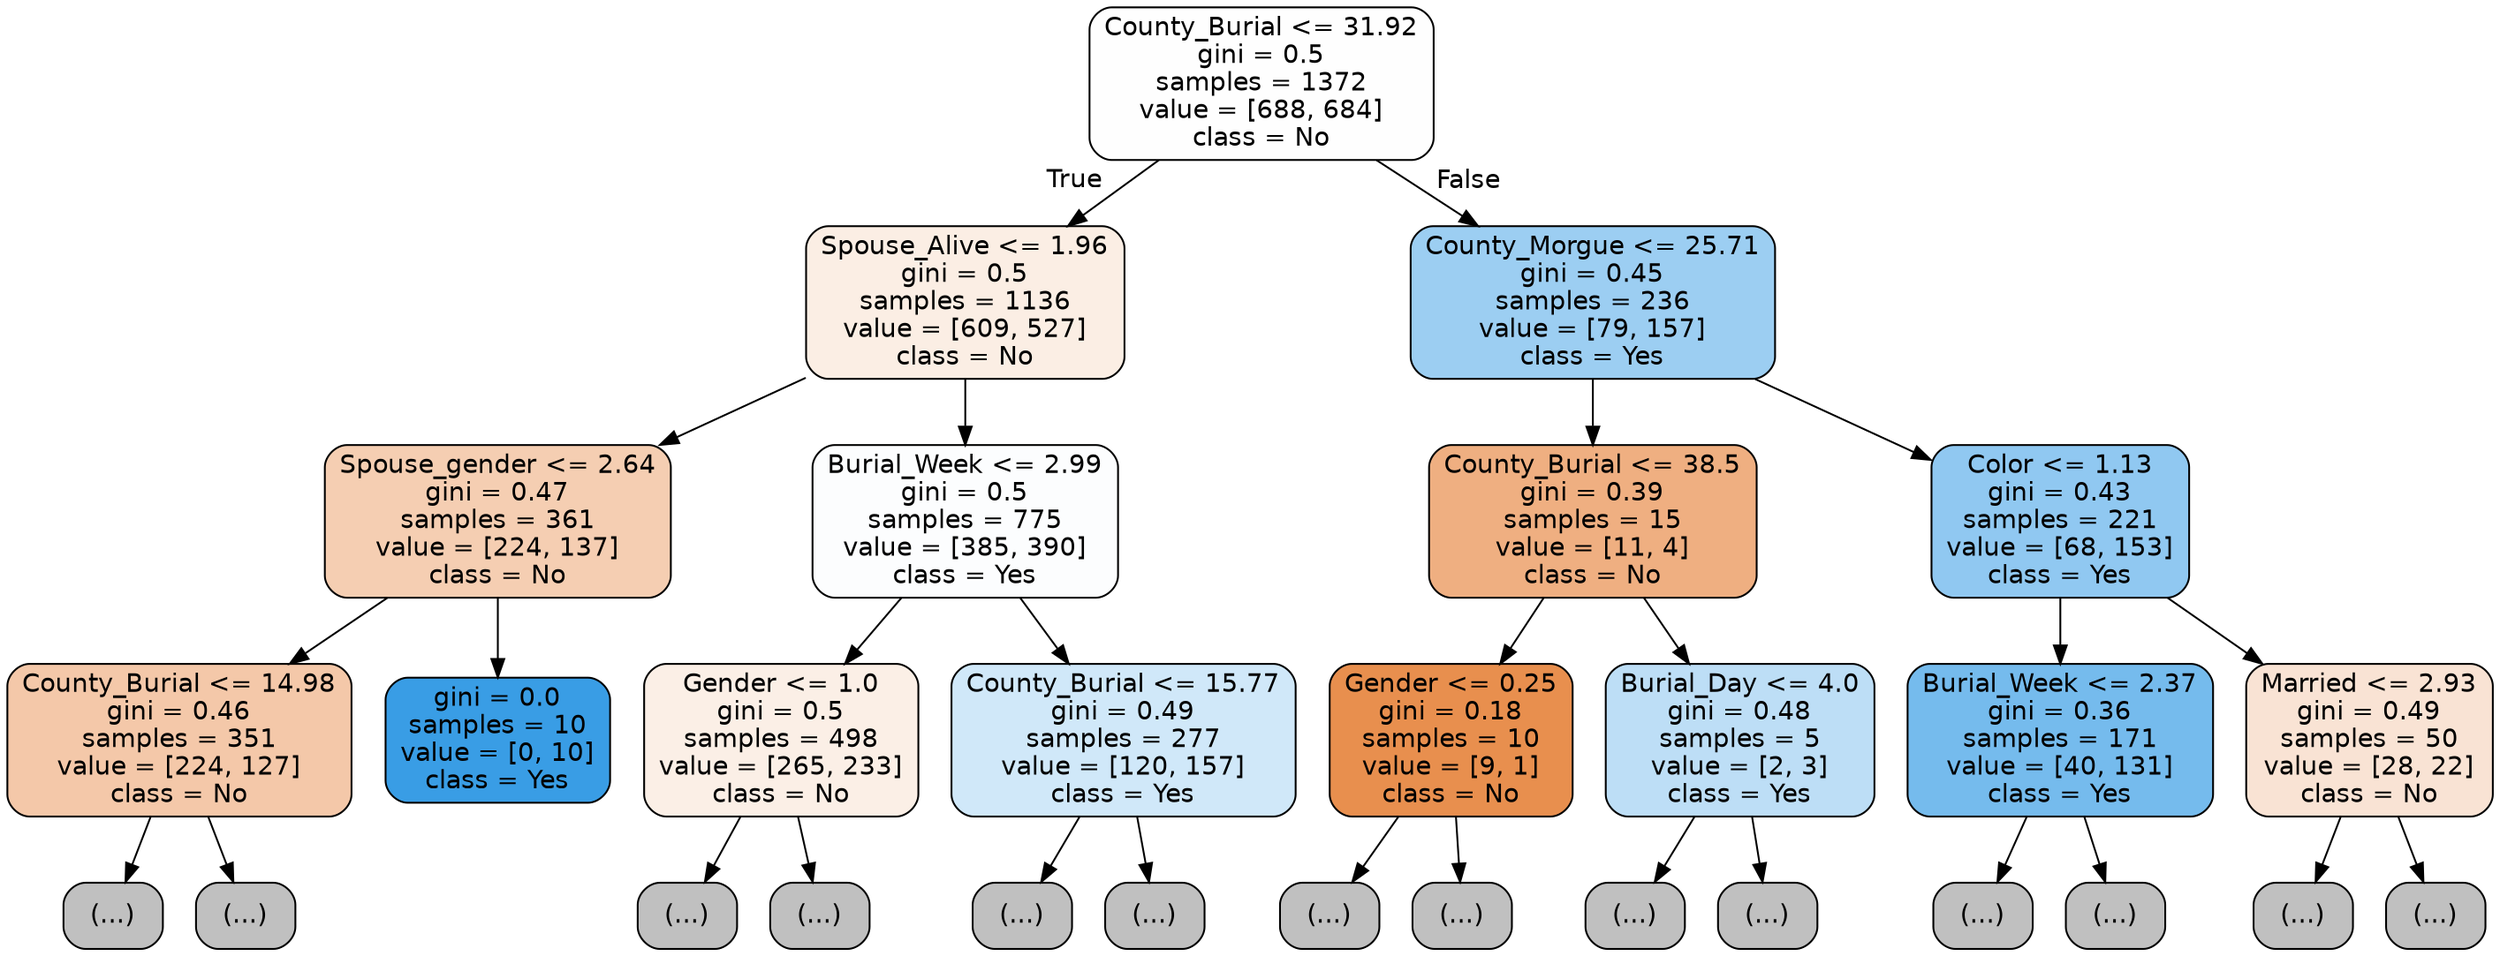 digraph Tree {
node [shape=box, style="filled, rounded", color="black", fontname=helvetica] ;
edge [fontname=helvetica] ;
0 [label="County_Burial <= 31.92\ngini = 0.5\nsamples = 1372\nvalue = [688, 684]\nclass = No", fillcolor="#e5813901"] ;
1 [label="Spouse_Alive <= 1.96\ngini = 0.5\nsamples = 1136\nvalue = [609, 527]\nclass = No", fillcolor="#e5813922"] ;
0 -> 1 [labeldistance=2.5, labelangle=45, headlabel="True"] ;
2 [label="Spouse_gender <= 2.64\ngini = 0.47\nsamples = 361\nvalue = [224, 137]\nclass = No", fillcolor="#e5813963"] ;
1 -> 2 ;
3 [label="County_Burial <= 14.98\ngini = 0.46\nsamples = 351\nvalue = [224, 127]\nclass = No", fillcolor="#e581396e"] ;
2 -> 3 ;
4 [label="(...)", fillcolor="#C0C0C0"] ;
3 -> 4 ;
7 [label="(...)", fillcolor="#C0C0C0"] ;
3 -> 7 ;
10 [label="gini = 0.0\nsamples = 10\nvalue = [0, 10]\nclass = Yes", fillcolor="#399de5ff"] ;
2 -> 10 ;
11 [label="Burial_Week <= 2.99\ngini = 0.5\nsamples = 775\nvalue = [385, 390]\nclass = Yes", fillcolor="#399de503"] ;
1 -> 11 ;
12 [label="Gender <= 1.0\ngini = 0.5\nsamples = 498\nvalue = [265, 233]\nclass = No", fillcolor="#e581391f"] ;
11 -> 12 ;
13 [label="(...)", fillcolor="#C0C0C0"] ;
12 -> 13 ;
16 [label="(...)", fillcolor="#C0C0C0"] ;
12 -> 16 ;
19 [label="County_Burial <= 15.77\ngini = 0.49\nsamples = 277\nvalue = [120, 157]\nclass = Yes", fillcolor="#399de53c"] ;
11 -> 19 ;
20 [label="(...)", fillcolor="#C0C0C0"] ;
19 -> 20 ;
23 [label="(...)", fillcolor="#C0C0C0"] ;
19 -> 23 ;
26 [label="County_Morgue <= 25.71\ngini = 0.45\nsamples = 236\nvalue = [79, 157]\nclass = Yes", fillcolor="#399de57f"] ;
0 -> 26 [labeldistance=2.5, labelangle=-45, headlabel="False"] ;
27 [label="County_Burial <= 38.5\ngini = 0.39\nsamples = 15\nvalue = [11, 4]\nclass = No", fillcolor="#e58139a2"] ;
26 -> 27 ;
28 [label="Gender <= 0.25\ngini = 0.18\nsamples = 10\nvalue = [9, 1]\nclass = No", fillcolor="#e58139e3"] ;
27 -> 28 ;
29 [label="(...)", fillcolor="#C0C0C0"] ;
28 -> 29 ;
32 [label="(...)", fillcolor="#C0C0C0"] ;
28 -> 32 ;
33 [label="Burial_Day <= 4.0\ngini = 0.48\nsamples = 5\nvalue = [2, 3]\nclass = Yes", fillcolor="#399de555"] ;
27 -> 33 ;
34 [label="(...)", fillcolor="#C0C0C0"] ;
33 -> 34 ;
37 [label="(...)", fillcolor="#C0C0C0"] ;
33 -> 37 ;
38 [label="Color <= 1.13\ngini = 0.43\nsamples = 221\nvalue = [68, 153]\nclass = Yes", fillcolor="#399de58e"] ;
26 -> 38 ;
39 [label="Burial_Week <= 2.37\ngini = 0.36\nsamples = 171\nvalue = [40, 131]\nclass = Yes", fillcolor="#399de5b1"] ;
38 -> 39 ;
40 [label="(...)", fillcolor="#C0C0C0"] ;
39 -> 40 ;
43 [label="(...)", fillcolor="#C0C0C0"] ;
39 -> 43 ;
46 [label="Married <= 2.93\ngini = 0.49\nsamples = 50\nvalue = [28, 22]\nclass = No", fillcolor="#e5813937"] ;
38 -> 46 ;
47 [label="(...)", fillcolor="#C0C0C0"] ;
46 -> 47 ;
50 [label="(...)", fillcolor="#C0C0C0"] ;
46 -> 50 ;
}